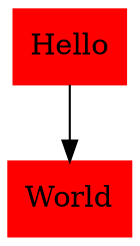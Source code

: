 digraph unix {
	graph [pos = "0,0!", width = 200, height = 200];
	node [color = red
	style = filled
	shape = record];
	Hello->World
	}
